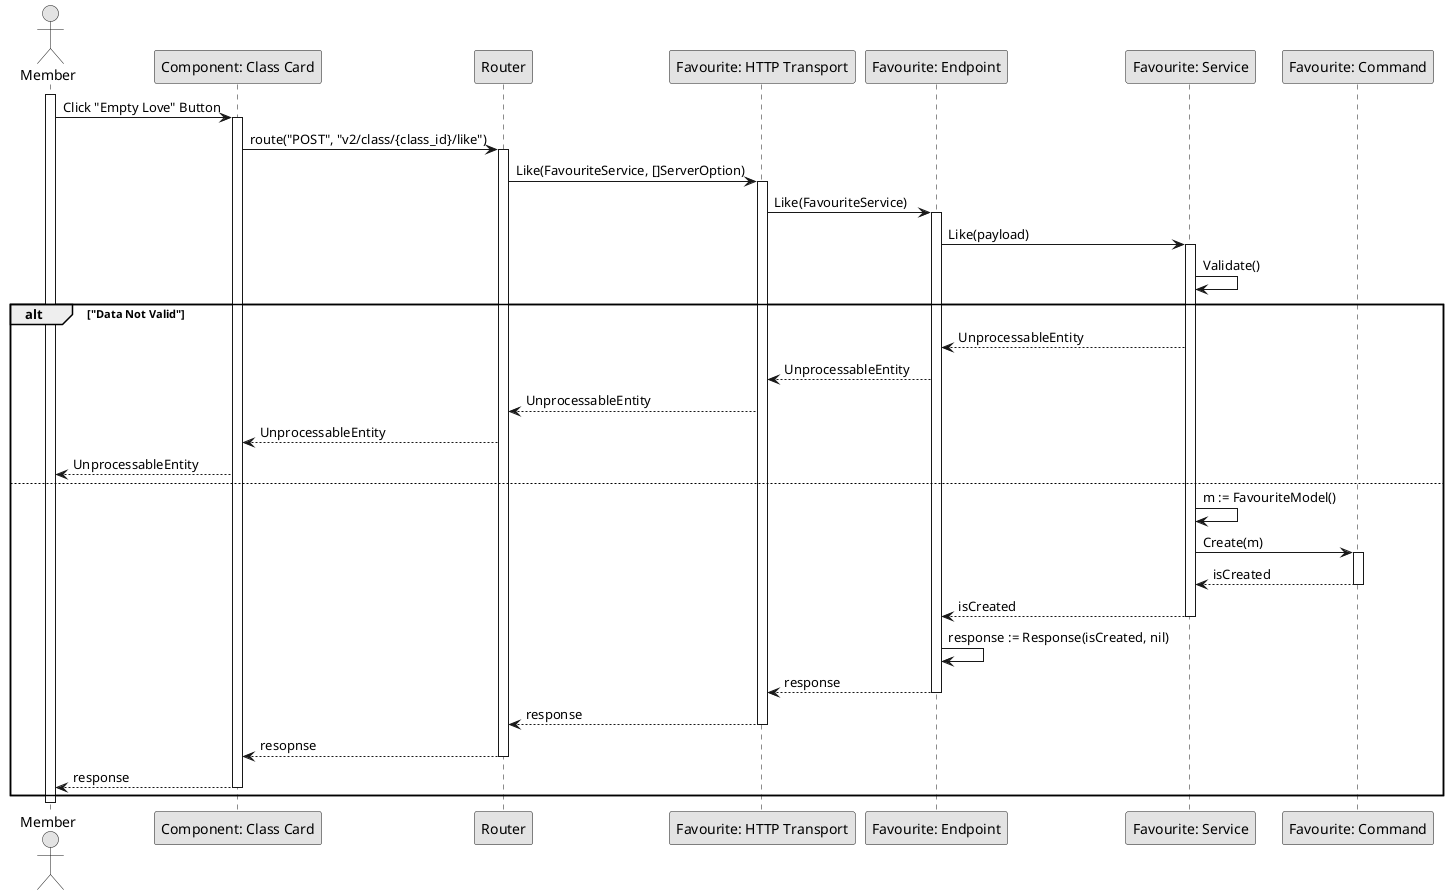 @startuml Like

skinparam Monochrome true
skinparam Shadowing false

actor Member
participant "Component: Class Card" as ClassCard
participant "Router" as Router
participant "Favourite: HTTP Transport" as FavouriteHTTPTransport
participant "Favourite: Endpoint" as FavouriteEndpoint
participant "Favourite: Service" as FavouriteService
participant "Favourite: Command" as FavouriteCommand

activate Member

Member->ClassCard: Click "Empty Love" Button
activate ClassCard
ClassCard->Router: route("POST", "v2/class/{class_id}/like")
activate Router
Router->FavouriteHTTPTransport: Like(FavouriteService, []ServerOption)
activate FavouriteHTTPTransport
FavouriteHTTPTransport->FavouriteEndpoint: Like(FavouriteService)
activate FavouriteEndpoint
FavouriteEndpoint->FavouriteService: Like(payload)
activate FavouriteService
FavouriteService->FavouriteService: Validate()
alt "Data Not Valid"
    FavouriteService-->FavouriteEndpoint: UnprocessableEntity
    FavouriteEndpoint-->FavouriteHTTPTransport: UnprocessableEntity
    FavouriteHTTPTransport-->Router: UnprocessableEntity
    Router-->ClassCard: UnprocessableEntity
    ClassCard-->Member: UnprocessableEntity
else
    FavouriteService->FavouriteService: m := FavouriteModel()
    FavouriteService->FavouriteCommand: Create(m)
    activate FavouriteCommand
    FavouriteCommand-->FavouriteService: isCreated
    deactivate FavouriteCommand
    FavouriteService-->FavouriteEndpoint: isCreated
    deactivate FavouriteService
    FavouriteEndpoint->FavouriteEndpoint: response := Response(isCreated, nil)
    FavouriteEndpoint-->FavouriteHTTPTransport: response
    deactivate FavouriteEndpoint
    FavouriteHTTPTransport-->Router: response
    deactivate FavouriteHTTPTransport
    Router-->ClassCard: resopnse
    deactivate Router
    ClassCard-->Member: response
    deactivate ClassCard
end

deactivate Member

@enduml